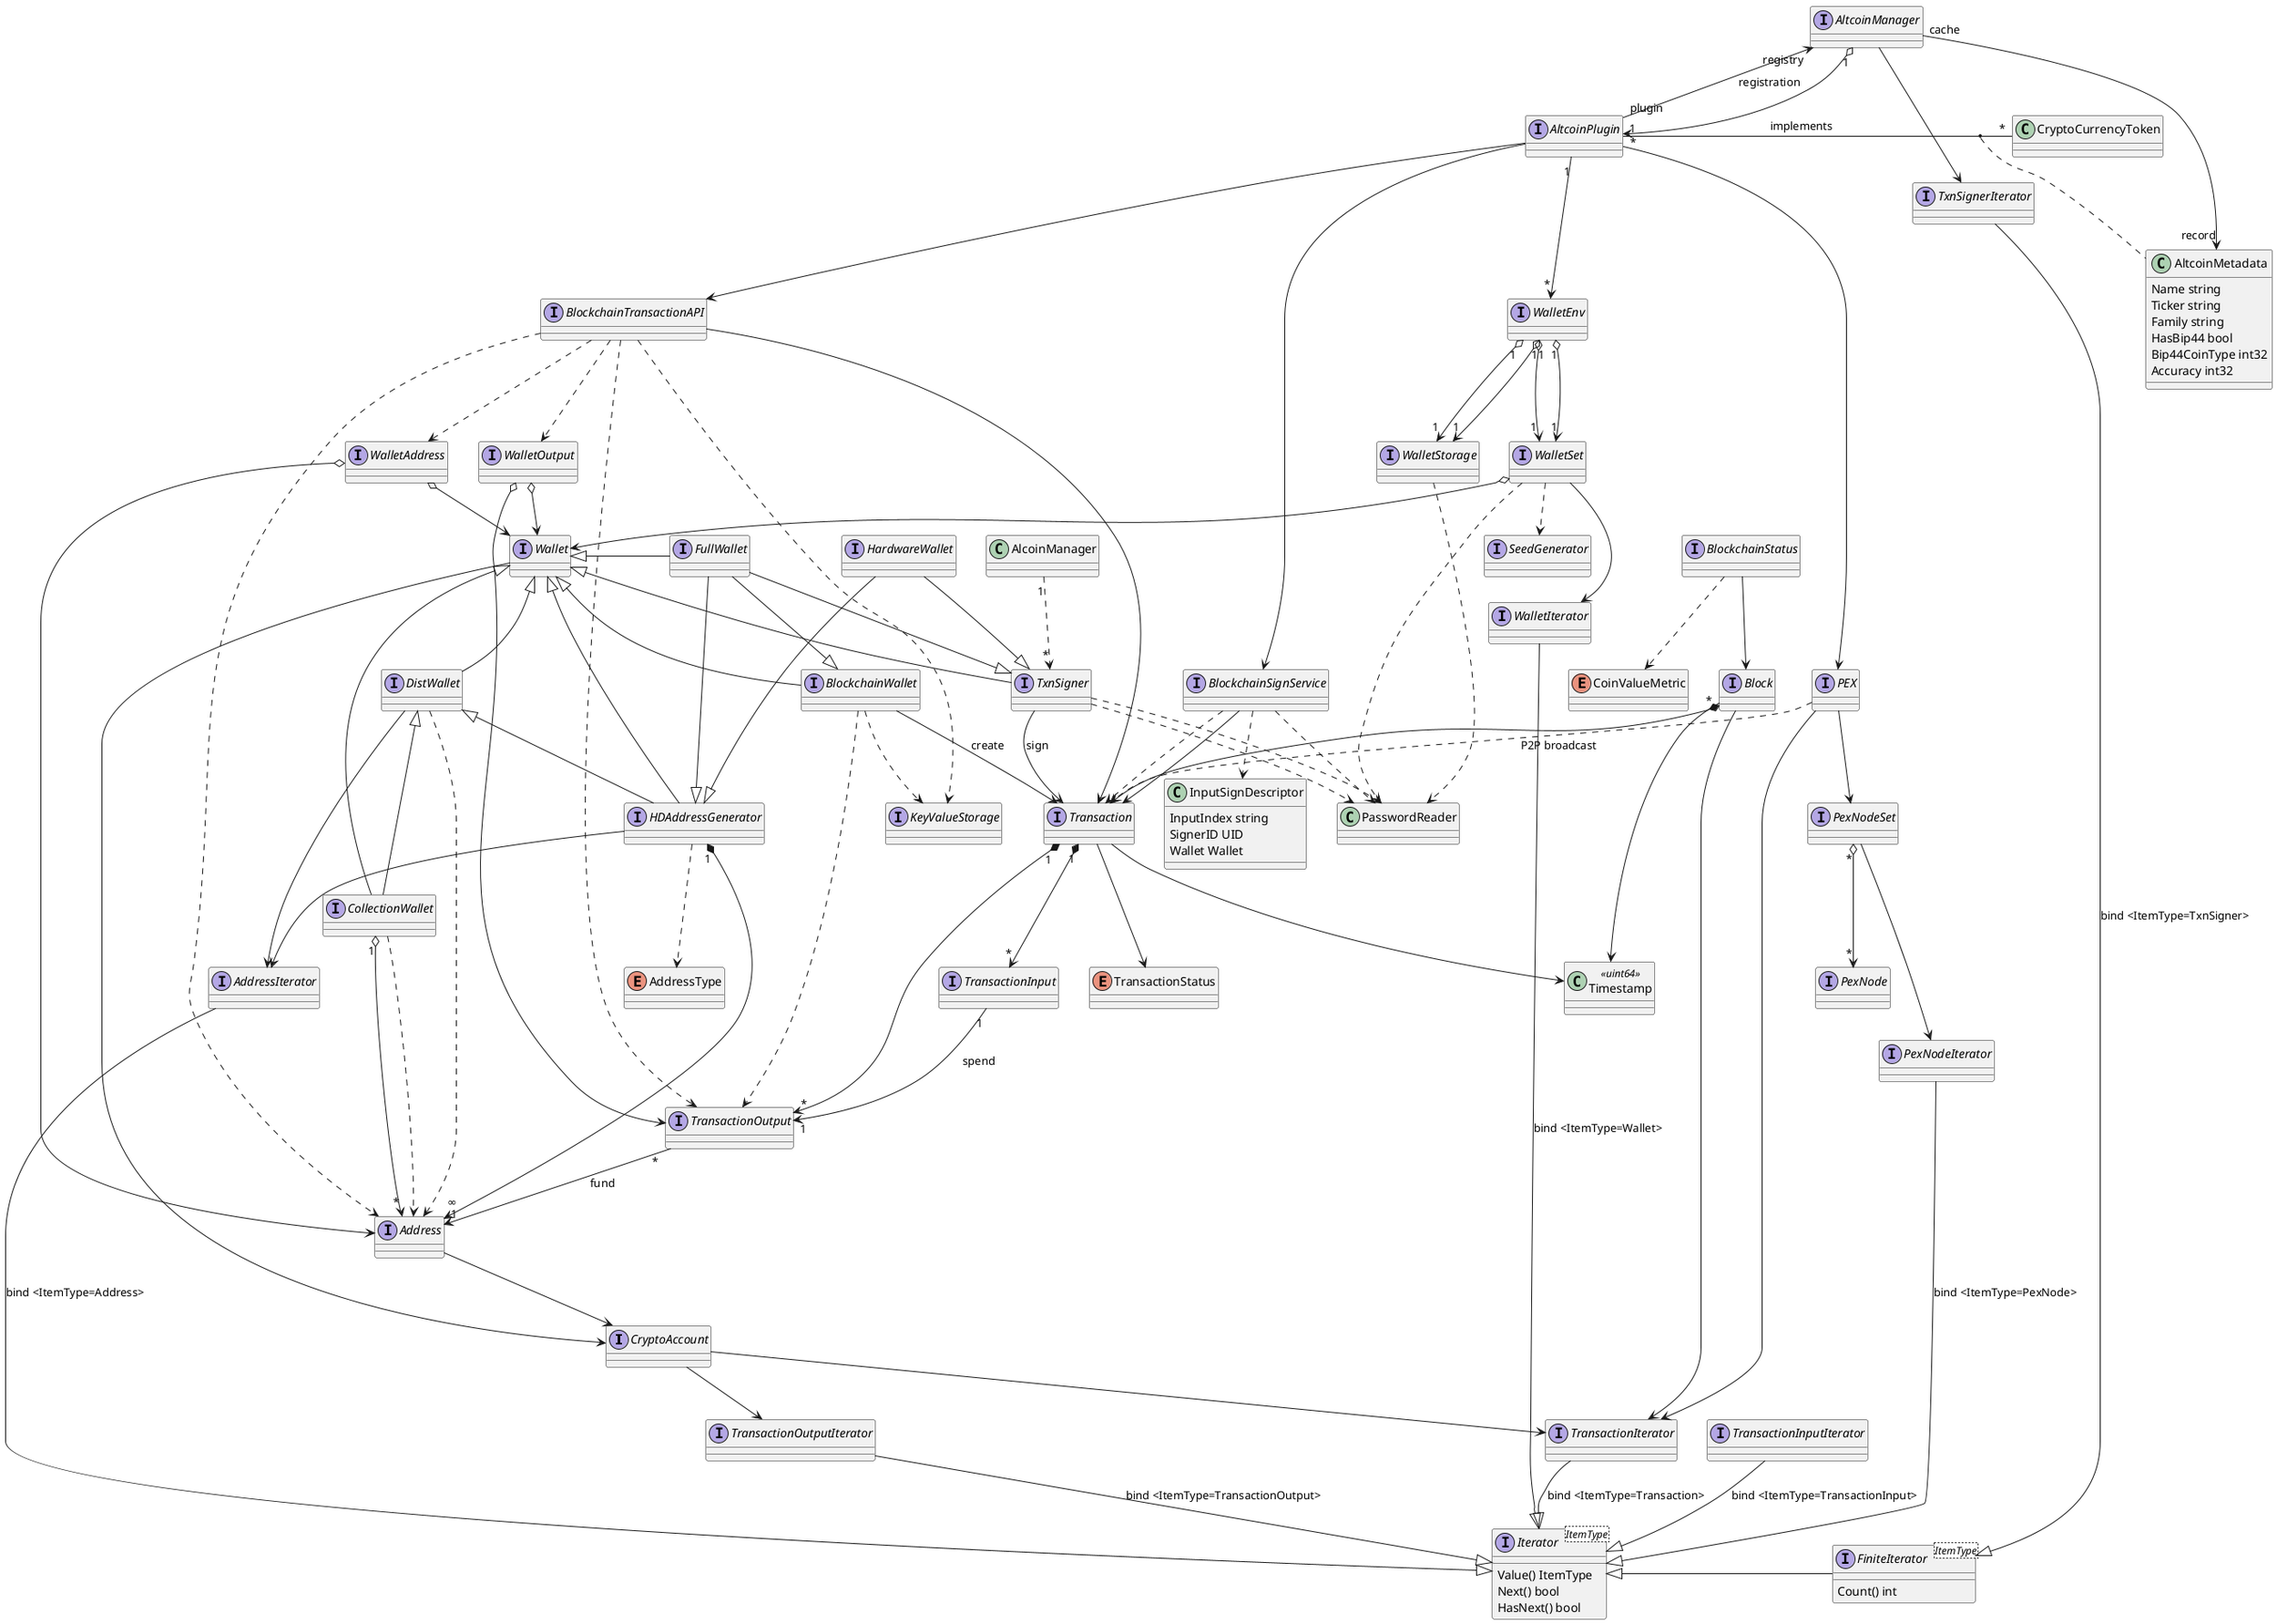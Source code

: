 
@startuml
skinparam ClassBorderColor<< CryptoCurrencyToken >> Black
skinparam ClassBackgroundColor<< CryptoCurrencyToken >> White


interface CryptoAccount
interface Address
interface Iterator<ItemType>
interface FiniteIterator<ItemType>
interface AddressIterator
interface TxnSigner
interface TxnSignerIterator
class Timestamp <<uint64>>
enum TransactionStatus
interface Transaction
interface TransactionIterator
interface TransactionInput
interface TransactionInputIterator
interface TransactionOutput
interface TransactionOutputIterator
interface Block
interface AltcoinPlugin
interface AltcoinManager
enum CoinValueMetric
interface BlockchainStatus
interface PEX
interface PexNodeIterator
interface PexNodeSet
interface PexNode
interface KeyValueStorage
interface WalletSet
interface WalletStorage
interface WalletIterator
enum AddressType
interface Wallet
interface DistWallet
interface HDAddressGenerator
interface HardwareWallet
interface CollectionWallet
interface BlockchainWallet
interface FullWallet
interface SeedGenerator
interface WalletEnv
interface BlockchainTransactionAPI
interface BlockchainSignService
interface WalletOutput
interface WalletAddress

TxnSignerIterator --|> FiniteIterator : bind <ItemType=TxnSigner>
AddressIterator --|> Iterator : bind <ItemType=Address>
TransactionInputIterator --|> Iterator : bind <ItemType=TransactionInput>
TransactionOutputIterator --|> Iterator : bind <ItemType=TransactionOutput>
TransactionIterator --|> Iterator : bind <ItemType=Transaction>
PexNodeIterator --|> Iterator : bind <ItemType=PexNode>
WalletIterator --|> Iterator : bind <ItemType=Wallet>

class AltcoinMetadata {
	Name string
	Ticker string
	Family string
	HasBip44 bool
	Bip44CoinType int32
	Accuracy int32
}

class InputSignDescriptor {
	InputIndex string
	SignerID UID
	Wallet Wallet
}

CryptoAccount --> TransactionOutputIterator
CryptoAccount --> TransactionIterator

Address --> CryptoAccount
Wallet --> CryptoAccount

TxnSigner --> Transaction : sign
TxnSigner ..> PasswordReader

Iterator : Value() ItemType
Iterator : Next() bool
Iterator : HasNext() bool

FiniteIterator : Count() int

Iterator <|- FiniteIterator

Transaction --> Timestamp
Transaction --> TransactionStatus
Transaction "1" *--> "*" TransactionInput
Transaction "1" *--> "*" TransactionOutput

TransactionInput "1" --> "1" TransactionOutput : spend

TransactionOutput "*" --> "1" Address : fund

Block "*" *--> Transaction
Block --> Timestamp
Block --> TransactionIterator

class CryptoCurrencyToken

AltcoinPlugin "1" - "*" CryptoCurrencyToken : implements
AltcoinManager "registry" <-- "plugin" AltcoinPlugin : registration
AltcoinPlugin "1" --> "*" WalletEnv
AltcoinPlugin --> PEX

(AltcoinPlugin, CryptoCurrencyToken) .. AltcoinMetadata

AltcoinManager "1" o--> "*" AltcoinPlugin
AltcoinManager "cache" --> "record" AltcoinMetadata

BlockchainStatus --> Block
BlockchainStatus ..> CoinValueMetric

PEX --> TransactionIterator
PEX --> PexNodeSet
PEX ..> Transaction : P2P broadcast

PexNodeSet --> PexNodeIterator
PexNodeSet "*" o--> "*" PexNode

WalletSet --> WalletIterator
WalletSet o--> Wallet
WalletSet ..> PasswordReader

WalletStorage ..> PasswordReader

AltcoinPlugin --> BlockchainTransactionAPI
AltcoinPlugin --> BlockchainSignService

FullWallet -|> Wallet
FullWallet --|> HDAddressGenerator
FullWallet --|> TxnSigner
FullWallet --|> BlockchainWallet
HardwareWallet --|> TxnSigner
HardwareWallet --|> HDAddressGenerator
Wallet <|-- DistWallet
Wallet <|-- CollectionWallet
Wallet <|-- HDAddressGenerator
Wallet <|-- TxnSigner
Wallet <|-- BlockchainWallet
DistWallet <|-- CollectionWallet
DistWallet <|-- HDAddressGenerator

CollectionWallet "1" o--> "*" Address
HDAddressGenerator "1" *--> "∞" Address

TxnSigner ..> PasswordReader
BlockchainWallet ..> KeyValueStorage
BlockchainWallet ..> TransactionOutput
BlockchainWallet --> Transaction : create
AlcoinManager "1" ..> "*" TxnSigner
DistWallet ..> Address
DistWallet --> AddressIterator
CollectionWallet ..> Address
HDAddressGenerator ..> AddressType
HDAddressGenerator --> AddressIterator

AltcoinManager --> TxnSignerIterator

WalletEnv "1" o--> "1" WalletStorage
WalletEnv "1" o--> "1" WalletSet
WalletSet ..> SeedGenerator

BlockchainTransactionAPI ..> WalletAddress
BlockchainTransactionAPI ..> TransactionOutput
BlockchainTransactionAPI ..> WalletOutput
BlockchainTransactionAPI ..> Address
BlockchainTransactionAPI ..> KeyValueStorage
BlockchainTransactionAPI --> Transaction

BlockchainSignService ..> Transaction
BlockchainSignService ..> InputSignDescriptor
BlockchainSignService ..> PasswordReader
BlockchainSignService --> Transaction

WalletOutput o--> Wallet
WalletOutput o--> TransactionOutput

WalletEnv "1" o--> "1" WalletStorage
WalletEnv "1" o--> "1" WalletSet

WalletAddress o--> Wallet
WalletAddress o--> Address
@enduml

